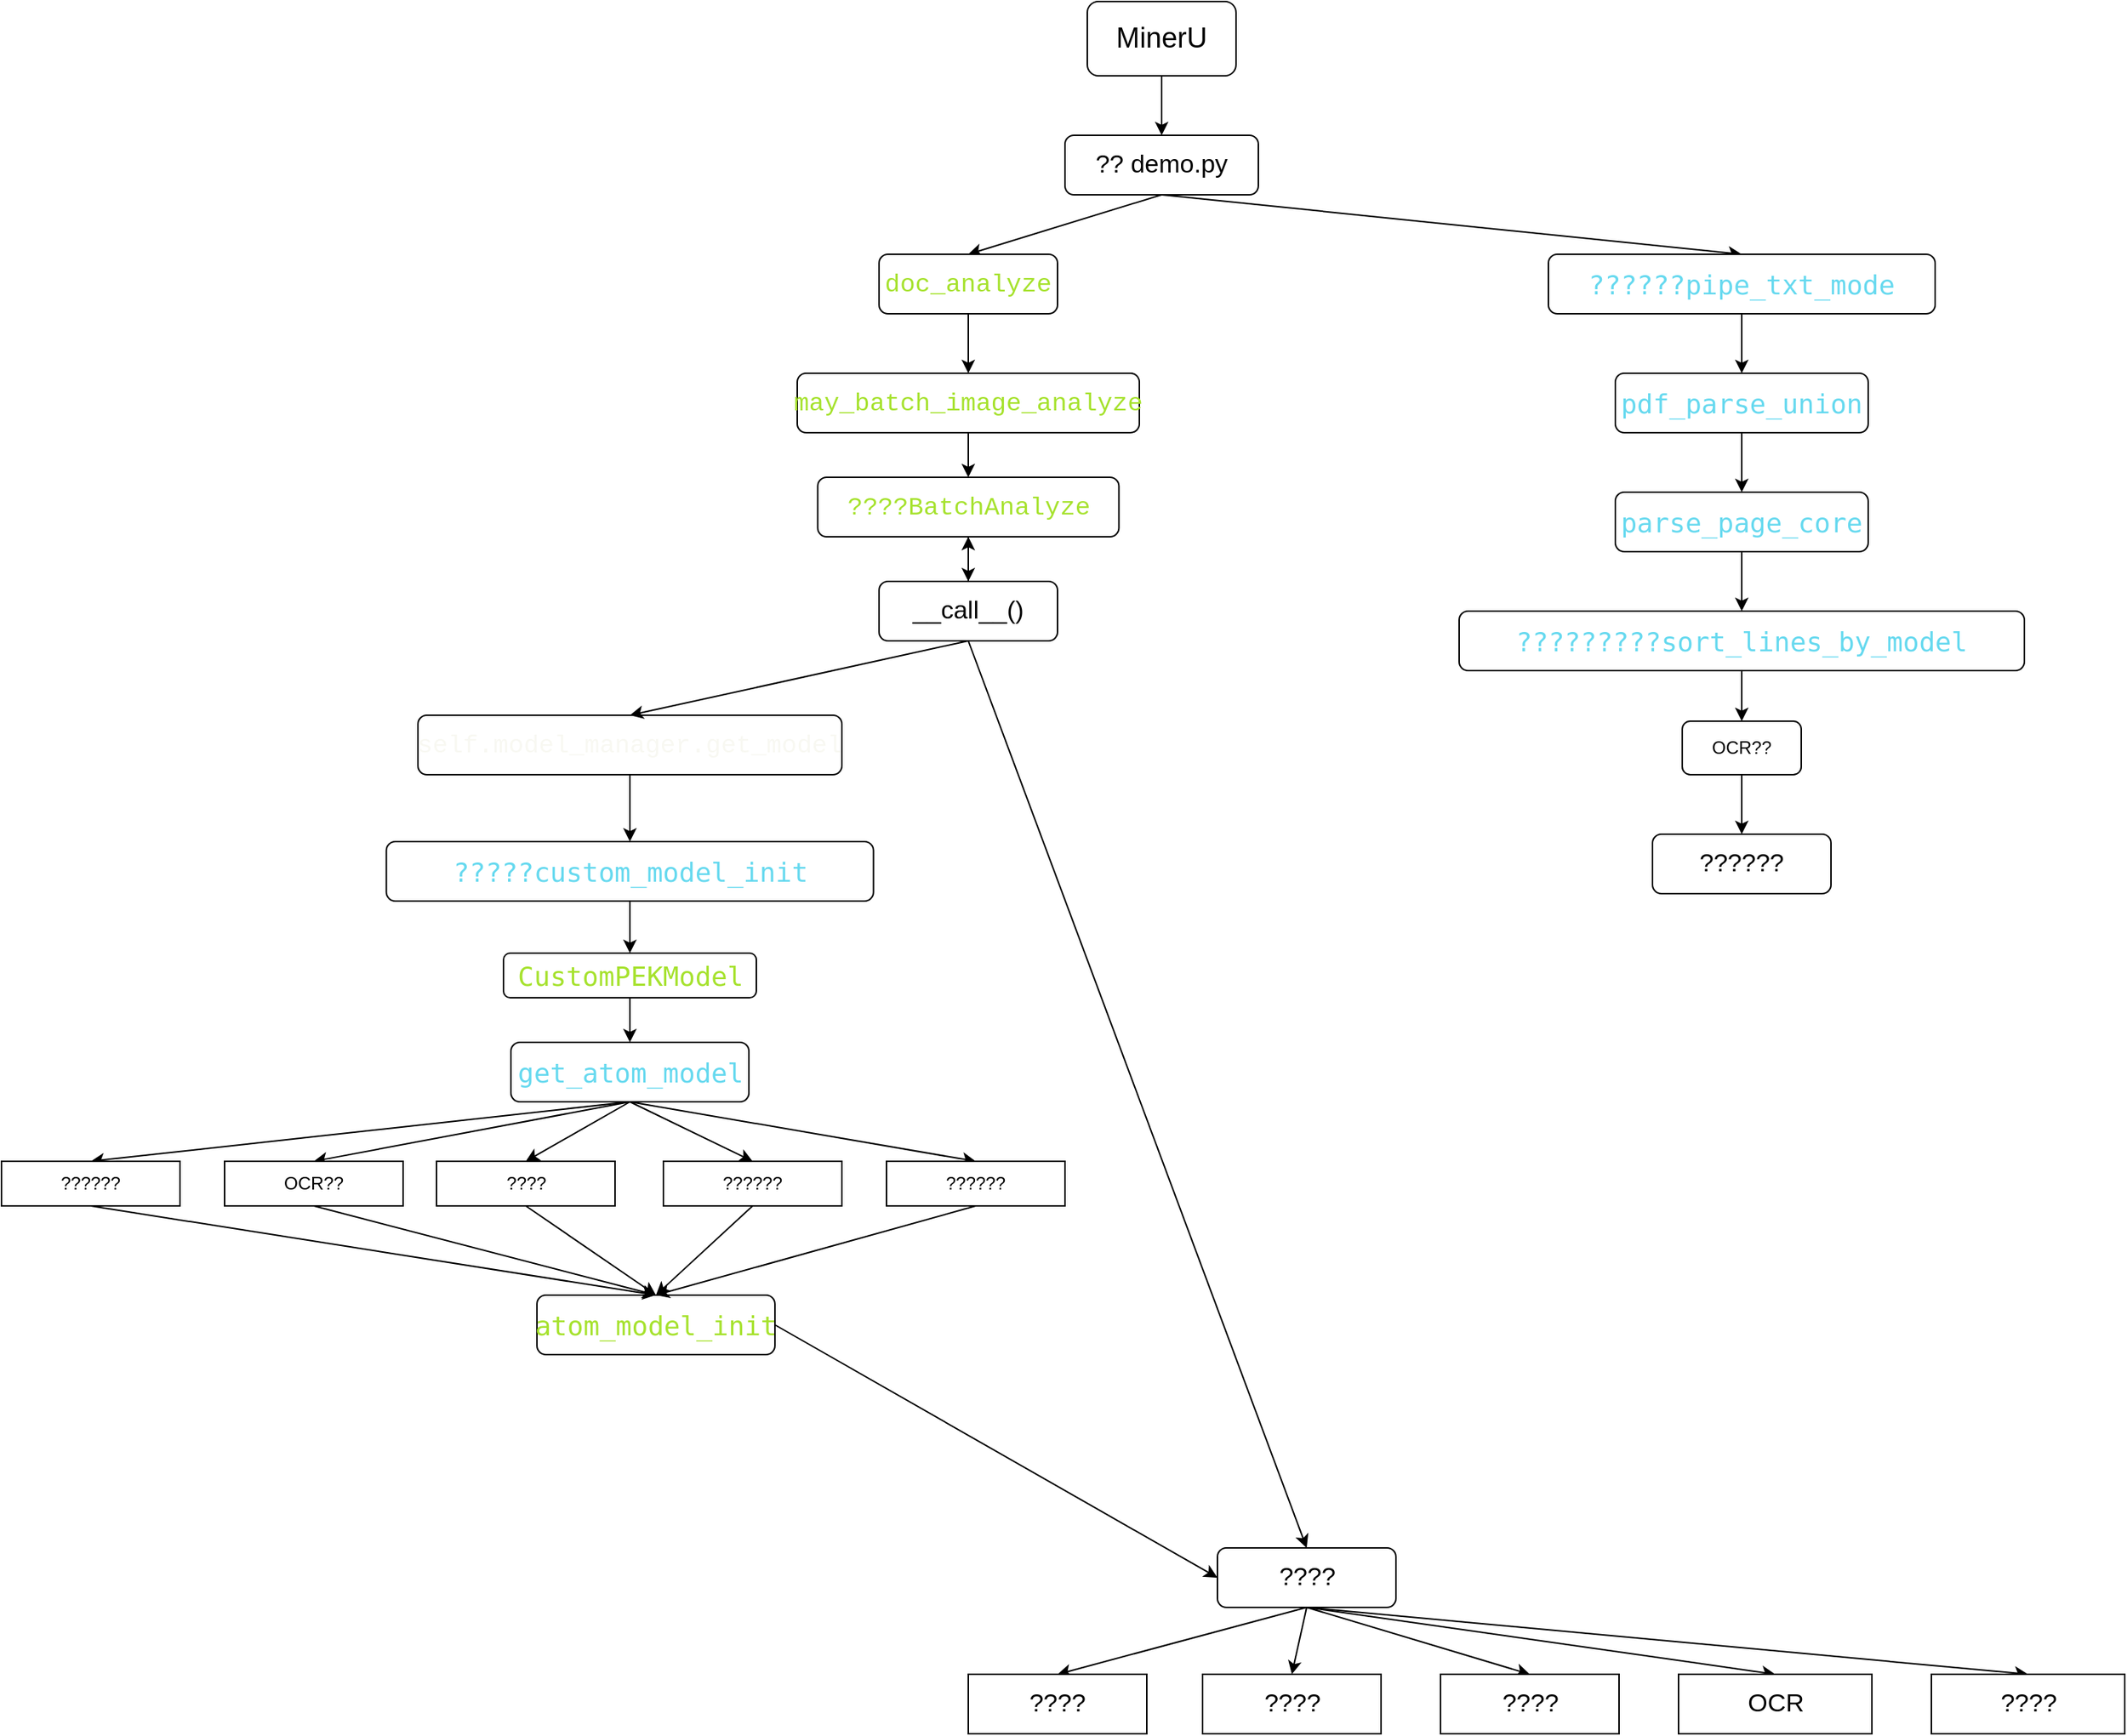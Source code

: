 <mxfile>
    <diagram id="GQxlIMToQEc-Vev_08Es" name="? 1 ?">
        <mxGraphModel dx="2118" dy="1094" grid="1" gridSize="10" guides="1" tooltips="1" connect="1" arrows="1" fold="1" page="1" pageScale="1" pageWidth="827" pageHeight="1169" math="0" shadow="0">
            <root>
                <mxCell id="0"/>
                <mxCell id="1" parent="0"/>
                <mxCell id="4" style="edgeStyle=none;html=1;entryX=0.5;entryY=0;entryDx=0;entryDy=0;" parent="1" source="2" target="3" edge="1">
                    <mxGeometry relative="1" as="geometry"/>
                </mxCell>
                <mxCell id="2" value="&lt;font style=&quot;font-size: 19px; color: light-dark(rgb(0, 0, 0), rgb(255, 255, 255));&quot;&gt;MinerU&lt;/font&gt;" style="rounded=1;whiteSpace=wrap;html=1;" parent="1" vertex="1">
                    <mxGeometry x="260" y="40" width="100" height="50" as="geometry"/>
                </mxCell>
                <mxCell id="8" style="edgeStyle=none;html=1;exitX=0.5;exitY=1;exitDx=0;exitDy=0;entryX=0.5;entryY=0;entryDx=0;entryDy=0;" parent="1" source="3" target="6" edge="1">
                    <mxGeometry relative="1" as="geometry"/>
                </mxCell>
                <mxCell id="63" style="edgeStyle=none;html=1;exitX=0.5;exitY=1;exitDx=0;exitDy=0;entryX=0.5;entryY=0;entryDx=0;entryDy=0;" parent="1" source="3" target="62" edge="1">
                    <mxGeometry relative="1" as="geometry"/>
                </mxCell>
                <mxCell id="3" value="&lt;font style=&quot;font-size: 17px; color: light-dark(rgb(0, 0, 0), rgb(255, 255, 255));&quot;&gt;?? demo.py&lt;/font&gt;" style="rounded=1;whiteSpace=wrap;html=1;" parent="1" vertex="1">
                    <mxGeometry x="245" y="130" width="130" height="40" as="geometry"/>
                </mxCell>
                <mxCell id="10" style="edgeStyle=none;html=1;exitX=0.5;exitY=1;exitDx=0;exitDy=0;entryX=0.5;entryY=0;entryDx=0;entryDy=0;" parent="1" source="6" target="9" edge="1">
                    <mxGeometry relative="1" as="geometry"/>
                </mxCell>
                <mxCell id="6" value="&lt;div style=&quot;font-family: Consolas, &amp;quot;Courier New&amp;quot;, monospace; font-size: 17px; line-height: 23px; white-space: pre;&quot;&gt;&lt;span&gt;&lt;font style=&quot;color: light-dark(rgb(166, 226, 46), rgb(255, 255, 255));&quot;&gt;doc_analyze&lt;/font&gt;&lt;/span&gt;&lt;/div&gt;" style="rounded=1;whiteSpace=wrap;html=1;" parent="1" vertex="1">
                    <mxGeometry x="120" y="210" width="120" height="40" as="geometry"/>
                </mxCell>
                <mxCell id="12" style="edgeStyle=none;html=1;exitX=0.5;exitY=1;exitDx=0;exitDy=0;entryX=0.5;entryY=0;entryDx=0;entryDy=0;" parent="1" source="9" target="11" edge="1">
                    <mxGeometry relative="1" as="geometry"/>
                </mxCell>
                <mxCell id="9" value="&lt;div style=&quot;font-family: Consolas, &amp;quot;Courier New&amp;quot;, monospace; font-size: 17px; line-height: 23px; white-space: pre;&quot;&gt;&lt;span&gt;&lt;font style=&quot;color: light-dark(rgb(166, 226, 46), rgb(255, 255, 255));&quot;&gt;may_batch_image_analyze&lt;/font&gt;&lt;/span&gt;&lt;/div&gt;" style="rounded=1;whiteSpace=wrap;html=1;" parent="1" vertex="1">
                    <mxGeometry x="65" y="290" width="230" height="40" as="geometry"/>
                </mxCell>
                <mxCell id="39" style="edgeStyle=none;html=1;exitX=0.5;exitY=1;exitDx=0;exitDy=0;entryX=0.5;entryY=0;entryDx=0;entryDy=0;" parent="1" source="11" target="37" edge="1">
                    <mxGeometry relative="1" as="geometry"/>
                </mxCell>
                <mxCell id="11" value="&lt;div style=&quot;font-family: Consolas, &amp;quot;Courier New&amp;quot;, monospace; font-size: 17px; line-height: 23px; white-space: pre;&quot;&gt;&lt;font style=&quot;color: light-dark(rgb(166, 226, 46), rgb(255, 255, 255));&quot;&gt;????BatchAnalyze&lt;/font&gt;&lt;/div&gt;" style="rounded=1;whiteSpace=wrap;html=1;" parent="1" vertex="1">
                    <mxGeometry x="78.75" y="360" width="202.5" height="40" as="geometry"/>
                </mxCell>
                <mxCell id="13" value="&lt;div style=&quot;font-family: Consolas, &amp;quot;Courier New&amp;quot;, monospace; font-size: 17px; line-height: 23px; white-space: pre;&quot;&gt;&lt;span&gt;&lt;font style=&quot;color: light-dark(rgb(248, 248, 242), rgb(255, 255, 255));&quot;&gt;self.model_manager.get_model&lt;/font&gt;&lt;/span&gt;&lt;/div&gt;" style="rounded=1;whiteSpace=wrap;html=1;" parent="1" vertex="1">
                    <mxGeometry x="-190" y="520" width="285" height="40" as="geometry"/>
                </mxCell>
                <mxCell id="18" style="edgeStyle=none;html=1;exitX=0.5;exitY=1;exitDx=0;exitDy=0;entryX=0.5;entryY=0;entryDx=0;entryDy=0;" parent="1" source="15" target="17" edge="1">
                    <mxGeometry relative="1" as="geometry"/>
                </mxCell>
                <mxCell id="15" value="&lt;div&gt;&lt;pre style=&quot;font-family: Consolas, monospace; font-size: 13.5pt;&quot;&gt;&lt;span&gt;&lt;font style=&quot;color: light-dark(rgb(102, 217, 239), rgb(255, 255, 255));&quot;&gt;?????custom_model_init&lt;/font&gt;&lt;/span&gt;&lt;/pre&gt;&lt;/div&gt;" style="rounded=1;whiteSpace=wrap;html=1;" parent="1" vertex="1">
                    <mxGeometry x="-211.25" y="605" width="327.5" height="40" as="geometry"/>
                </mxCell>
                <mxCell id="16" style="edgeStyle=none;html=1;exitX=0.5;exitY=1;exitDx=0;exitDy=0;entryX=0.5;entryY=0;entryDx=0;entryDy=0;" parent="1" source="13" target="15" edge="1">
                    <mxGeometry relative="1" as="geometry"/>
                </mxCell>
                <mxCell id="20" style="edgeStyle=none;html=1;exitX=0.5;exitY=1;exitDx=0;exitDy=0;entryX=0.5;entryY=0;entryDx=0;entryDy=0;" parent="1" source="17" target="19" edge="1">
                    <mxGeometry relative="1" as="geometry"/>
                </mxCell>
                <mxCell id="17" value="&lt;div&gt;&lt;pre style=&quot;font-family: Consolas, monospace; font-size: 13.5pt;&quot;&gt;&lt;span&gt;&lt;font style=&quot;color: light-dark(rgb(166, 226, 46), rgb(255, 255, 255));&quot;&gt;CustomPEKModel&lt;/font&gt;&lt;/span&gt;&lt;/pre&gt;&lt;/div&gt;" style="rounded=1;whiteSpace=wrap;html=1;" parent="1" vertex="1">
                    <mxGeometry x="-132.5" y="680" width="170" height="30" as="geometry"/>
                </mxCell>
                <mxCell id="28" style="edgeStyle=none;html=1;exitX=0.5;exitY=1;exitDx=0;exitDy=0;entryX=0.5;entryY=0;entryDx=0;entryDy=0;" parent="1" source="19" target="24" edge="1">
                    <mxGeometry relative="1" as="geometry"/>
                </mxCell>
                <mxCell id="29" style="edgeStyle=none;html=1;exitX=0.5;exitY=1;exitDx=0;exitDy=0;entryX=0.5;entryY=0;entryDx=0;entryDy=0;" parent="1" source="19" target="25" edge="1">
                    <mxGeometry relative="1" as="geometry"/>
                </mxCell>
                <mxCell id="30" style="edgeStyle=none;html=1;exitX=0.5;exitY=1;exitDx=0;exitDy=0;entryX=0.5;entryY=0;entryDx=0;entryDy=0;" parent="1" source="19" target="26" edge="1">
                    <mxGeometry relative="1" as="geometry"/>
                </mxCell>
                <mxCell id="31" style="edgeStyle=none;html=1;exitX=0.5;exitY=1;exitDx=0;exitDy=0;entryX=0.5;entryY=0;entryDx=0;entryDy=0;" parent="1" source="19" target="27" edge="1">
                    <mxGeometry relative="1" as="geometry"/>
                </mxCell>
                <mxCell id="53" style="edgeStyle=none;html=1;exitX=0.5;exitY=1;exitDx=0;exitDy=0;entryX=0.5;entryY=0;entryDx=0;entryDy=0;" parent="1" source="19" target="52" edge="1">
                    <mxGeometry relative="1" as="geometry"/>
                </mxCell>
                <mxCell id="19" value="&lt;div&gt;&lt;pre style=&quot;font-family: Consolas, monospace; font-size: 13.5pt;&quot;&gt;&lt;span&gt;&lt;font style=&quot;color: light-dark(rgb(102, 217, 239), rgb(255, 255, 255));&quot;&gt;get_atom_model&lt;/font&gt;&lt;/span&gt;&lt;/pre&gt;&lt;/div&gt;" style="rounded=1;whiteSpace=wrap;html=1;" parent="1" vertex="1">
                    <mxGeometry x="-127.5" y="740" width="160" height="40" as="geometry"/>
                </mxCell>
                <mxCell id="60" style="edgeStyle=none;html=1;exitX=1;exitY=0.5;exitDx=0;exitDy=0;entryX=0;entryY=0.5;entryDx=0;entryDy=0;" parent="1" source="21" target="43" edge="1">
                    <mxGeometry relative="1" as="geometry"/>
                </mxCell>
                <mxCell id="21" value="&lt;div&gt;&lt;pre style=&quot;font-family: Consolas, monospace; font-size: 13.5pt;&quot;&gt;&lt;span&gt;&lt;font style=&quot;color: light-dark(rgb(166, 226, 46), rgb(255, 255, 255));&quot;&gt;atom_model_init&lt;/font&gt;&lt;/span&gt;&lt;/pre&gt;&lt;/div&gt;" style="rounded=1;whiteSpace=wrap;html=1;" parent="1" vertex="1">
                    <mxGeometry x="-110" y="910" width="160" height="40" as="geometry"/>
                </mxCell>
                <mxCell id="32" style="edgeStyle=none;html=1;exitX=0.5;exitY=1;exitDx=0;exitDy=0;entryX=0.5;entryY=0;entryDx=0;entryDy=0;" parent="1" source="24" target="21" edge="1">
                    <mxGeometry relative="1" as="geometry"/>
                </mxCell>
                <mxCell id="24" value="OCR??" style="whiteSpace=wrap;html=1;" parent="1" vertex="1">
                    <mxGeometry x="-320" y="820" width="120" height="30" as="geometry"/>
                </mxCell>
                <mxCell id="33" style="edgeStyle=none;html=1;exitX=0.5;exitY=1;exitDx=0;exitDy=0;" parent="1" source="25" edge="1">
                    <mxGeometry relative="1" as="geometry">
                        <mxPoint x="-30" y="910" as="targetPoint"/>
                    </mxGeometry>
                </mxCell>
                <mxCell id="25" value="????" style="whiteSpace=wrap;html=1;" parent="1" vertex="1">
                    <mxGeometry x="-177.5" y="820" width="120" height="30" as="geometry"/>
                </mxCell>
                <mxCell id="34" style="edgeStyle=none;html=1;exitX=0.5;exitY=1;exitDx=0;exitDy=0;" parent="1" source="26" edge="1">
                    <mxGeometry relative="1" as="geometry">
                        <mxPoint x="-30" y="910" as="targetPoint"/>
                    </mxGeometry>
                </mxCell>
                <mxCell id="26" value="??????" style="whiteSpace=wrap;html=1;" parent="1" vertex="1">
                    <mxGeometry x="-25" y="820" width="120" height="30" as="geometry"/>
                </mxCell>
                <mxCell id="35" style="edgeStyle=none;html=1;exitX=0.5;exitY=1;exitDx=0;exitDy=0;entryX=0.5;entryY=0;entryDx=0;entryDy=0;" parent="1" source="27" target="21" edge="1">
                    <mxGeometry relative="1" as="geometry"/>
                </mxCell>
                <mxCell id="27" value="??????" style="whiteSpace=wrap;html=1;" parent="1" vertex="1">
                    <mxGeometry x="125" y="820" width="120" height="30" as="geometry"/>
                </mxCell>
                <mxCell id="40" style="edgeStyle=none;html=1;exitX=0.5;exitY=1;exitDx=0;exitDy=0;entryX=0.5;entryY=0;entryDx=0;entryDy=0;" parent="1" source="37" target="13" edge="1">
                    <mxGeometry relative="1" as="geometry"/>
                </mxCell>
                <mxCell id="41" value="" style="edgeStyle=none;html=1;" parent="1" source="37" target="11" edge="1">
                    <mxGeometry relative="1" as="geometry"/>
                </mxCell>
                <mxCell id="45" style="edgeStyle=none;html=1;exitX=0.5;exitY=1;exitDx=0;exitDy=0;entryX=0.5;entryY=0;entryDx=0;entryDy=0;" parent="1" source="37" target="43" edge="1">
                    <mxGeometry relative="1" as="geometry"/>
                </mxCell>
                <mxCell id="37" value="&lt;font style=&quot;font-size: 17px; color: light-dark(rgb(0, 0, 0), rgb(255, 255, 255));&quot;&gt;__call__()&lt;/font&gt;" style="rounded=1;whiteSpace=wrap;html=1;" parent="1" vertex="1">
                    <mxGeometry x="120" y="430" width="120" height="40" as="geometry"/>
                </mxCell>
                <mxCell id="49" style="edgeStyle=none;html=1;exitX=0.5;exitY=1;exitDx=0;exitDy=0;entryX=0.5;entryY=0;entryDx=0;entryDy=0;" parent="1" source="43" target="46" edge="1">
                    <mxGeometry relative="1" as="geometry"/>
                </mxCell>
                <mxCell id="50" style="edgeStyle=none;html=1;exitX=0.5;exitY=1;exitDx=0;exitDy=0;entryX=0.5;entryY=0;entryDx=0;entryDy=0;" parent="1" source="43" target="47" edge="1">
                    <mxGeometry relative="1" as="geometry"/>
                </mxCell>
                <mxCell id="51" style="edgeStyle=none;html=1;exitX=0.5;exitY=1;exitDx=0;exitDy=0;entryX=0.5;entryY=0;entryDx=0;entryDy=0;" parent="1" source="43" target="48" edge="1">
                    <mxGeometry relative="1" as="geometry"/>
                </mxCell>
                <mxCell id="56" style="edgeStyle=none;html=1;exitX=0.5;exitY=1;exitDx=0;exitDy=0;entryX=0.5;entryY=0;entryDx=0;entryDy=0;" parent="1" source="43" target="55" edge="1">
                    <mxGeometry relative="1" as="geometry"/>
                </mxCell>
                <mxCell id="58" style="edgeStyle=none;html=1;exitX=0.5;exitY=1;exitDx=0;exitDy=0;entryX=0.5;entryY=0;entryDx=0;entryDy=0;" parent="1" source="43" target="57" edge="1">
                    <mxGeometry relative="1" as="geometry"/>
                </mxCell>
                <mxCell id="43" value="&lt;font style=&quot;font-size: 17px; color: light-dark(rgb(0, 0, 0), rgb(255, 255, 255));&quot;&gt;????&lt;/font&gt;" style="rounded=1;whiteSpace=wrap;html=1;" parent="1" vertex="1">
                    <mxGeometry x="347.5" y="1080" width="120" height="40" as="geometry"/>
                </mxCell>
                <mxCell id="46" value="&lt;span style=&quot;font-size: 17px;&quot;&gt;????&lt;/span&gt;" style="whiteSpace=wrap;html=1;" parent="1" vertex="1">
                    <mxGeometry x="180" y="1165" width="120" height="40" as="geometry"/>
                </mxCell>
                <mxCell id="47" value="&lt;font style=&quot;font-size: 17px; color: light-dark(rgb(0, 0, 0), rgb(255, 255, 255));&quot;&gt;????&lt;/font&gt;" style="whiteSpace=wrap;html=1;" parent="1" vertex="1">
                    <mxGeometry x="337.5" y="1165" width="120" height="40" as="geometry"/>
                </mxCell>
                <mxCell id="48" value="&lt;font style=&quot;font-size: 17px; color: light-dark(rgb(0, 0, 0), rgb(255, 255, 255));&quot;&gt;????&lt;/font&gt;" style="whiteSpace=wrap;html=1;" parent="1" vertex="1">
                    <mxGeometry x="497.5" y="1165" width="120" height="40" as="geometry"/>
                </mxCell>
                <mxCell id="54" style="edgeStyle=none;html=1;exitX=0.5;exitY=1;exitDx=0;exitDy=0;entryX=0.5;entryY=0;entryDx=0;entryDy=0;" parent="1" source="52" target="21" edge="1">
                    <mxGeometry relative="1" as="geometry"/>
                </mxCell>
                <mxCell id="52" value="??????" style="whiteSpace=wrap;html=1;" parent="1" vertex="1">
                    <mxGeometry x="-470" y="820" width="120" height="30" as="geometry"/>
                </mxCell>
                <mxCell id="55" value="&lt;font style=&quot;font-size: 17px; color: light-dark(rgb(0, 0, 0), rgb(255, 255, 255));&quot;&gt;OCR&lt;/font&gt;" style="whiteSpace=wrap;html=1;" parent="1" vertex="1">
                    <mxGeometry x="657.5" y="1165" width="130" height="40" as="geometry"/>
                </mxCell>
                <mxCell id="57" value="&lt;font style=&quot;font-size: 17px; color: light-dark(rgb(0, 0, 0), rgb(255, 255, 255));&quot;&gt;????&lt;/font&gt;" style="whiteSpace=wrap;html=1;" parent="1" vertex="1">
                    <mxGeometry x="827.5" y="1165" width="130" height="40" as="geometry"/>
                </mxCell>
                <mxCell id="65" style="edgeStyle=none;html=1;exitX=0.5;exitY=1;exitDx=0;exitDy=0;entryX=0.5;entryY=0;entryDx=0;entryDy=0;" parent="1" source="62" target="64" edge="1">
                    <mxGeometry relative="1" as="geometry"/>
                </mxCell>
                <mxCell id="62" value="&lt;div&gt;&lt;pre style=&quot;font-family: Consolas, monospace; font-size: 13.5pt;&quot;&gt;&lt;span&gt;&lt;font style=&quot;color: light-dark(rgb(102, 217, 239), rgb(255, 255, 255));&quot;&gt;??????pipe_txt_mode&lt;/font&gt;&lt;/span&gt;&lt;/pre&gt;&lt;/div&gt;" style="rounded=1;whiteSpace=wrap;html=1;" parent="1" vertex="1">
                    <mxGeometry x="570" y="210" width="260" height="40" as="geometry"/>
                </mxCell>
                <mxCell id="67" style="edgeStyle=none;html=1;exitX=0.5;exitY=1;exitDx=0;exitDy=0;entryX=0.5;entryY=0;entryDx=0;entryDy=0;" parent="1" source="64" target="66" edge="1">
                    <mxGeometry relative="1" as="geometry"/>
                </mxCell>
                <mxCell id="64" value="&lt;div&gt;&lt;pre style=&quot;font-family: Consolas, monospace; font-size: 13.5pt;&quot;&gt;&lt;span&gt;&lt;font style=&quot;color: light-dark(rgb(102, 217, 239), rgb(255, 255, 255));&quot;&gt;pdf_parse_union&lt;/font&gt;&lt;/span&gt;&lt;/pre&gt;&lt;/div&gt;" style="rounded=1;whiteSpace=wrap;html=1;" parent="1" vertex="1">
                    <mxGeometry x="615" y="290" width="170" height="40" as="geometry"/>
                </mxCell>
                <mxCell id="69" style="edgeStyle=none;html=1;exitX=0.5;exitY=1;exitDx=0;exitDy=0;entryX=0.5;entryY=0;entryDx=0;entryDy=0;" parent="1" source="66" target="68" edge="1">
                    <mxGeometry relative="1" as="geometry"/>
                </mxCell>
                <mxCell id="66" value="&lt;div&gt;&lt;pre style=&quot;font-family: Consolas, monospace; font-size: 13.5pt;&quot;&gt;&lt;span&gt;&lt;font style=&quot;color: light-dark(rgb(102, 217, 239), rgb(255, 255, 255));&quot;&gt;parse_page_core&lt;/font&gt;&lt;/span&gt;&lt;/pre&gt;&lt;/div&gt;" style="rounded=1;whiteSpace=wrap;html=1;" parent="1" vertex="1">
                    <mxGeometry x="615" y="370" width="170" height="40" as="geometry"/>
                </mxCell>
                <mxCell id="71" style="edgeStyle=none;html=1;exitX=0.5;exitY=1;exitDx=0;exitDy=0;entryX=0.5;entryY=0;entryDx=0;entryDy=0;" parent="1" source="68" target="70" edge="1">
                    <mxGeometry relative="1" as="geometry"/>
                </mxCell>
                <mxCell id="68" value="&lt;div&gt;&lt;pre style=&quot;font-family: Consolas, monospace; font-size: 13.5pt;&quot;&gt;&lt;span&gt;&lt;font style=&quot;color: light-dark(rgb(102, 217, 239), rgb(255, 255, 255));&quot;&gt;?????????sort_lines_by_model&lt;/font&gt;&lt;/span&gt;&lt;/pre&gt;&lt;/div&gt;" style="rounded=1;whiteSpace=wrap;html=1;" parent="1" vertex="1">
                    <mxGeometry x="510" y="450" width="380" height="40" as="geometry"/>
                </mxCell>
                <mxCell id="74" style="edgeStyle=none;html=1;exitX=0.5;exitY=1;exitDx=0;exitDy=0;entryX=0.5;entryY=0;entryDx=0;entryDy=0;" parent="1" source="70" target="72" edge="1">
                    <mxGeometry relative="1" as="geometry"/>
                </mxCell>
                <mxCell id="70" value="&lt;font style=&quot;color: light-dark(rgb(0, 0, 0), rgb(255, 255, 255));&quot;&gt;OCR??&lt;/font&gt;" style="rounded=1;whiteSpace=wrap;html=1;" parent="1" vertex="1">
                    <mxGeometry x="660" y="524" width="80" height="36" as="geometry"/>
                </mxCell>
                <mxCell id="72" value="&lt;span style=&quot;font-size: 17px;&quot;&gt;&lt;font style=&quot;color: light-dark(rgb(0, 0, 0), rgb(255, 255, 255));&quot;&gt;??????&lt;/font&gt;&lt;/span&gt;" style="rounded=1;whiteSpace=wrap;html=1;strokeColor=light-dark(#000000,#FFFFFF);" parent="1" vertex="1">
                    <mxGeometry x="640" y="600" width="120" height="40" as="geometry"/>
                </mxCell>
            </root>
        </mxGraphModel>
    </diagram>
</mxfile>